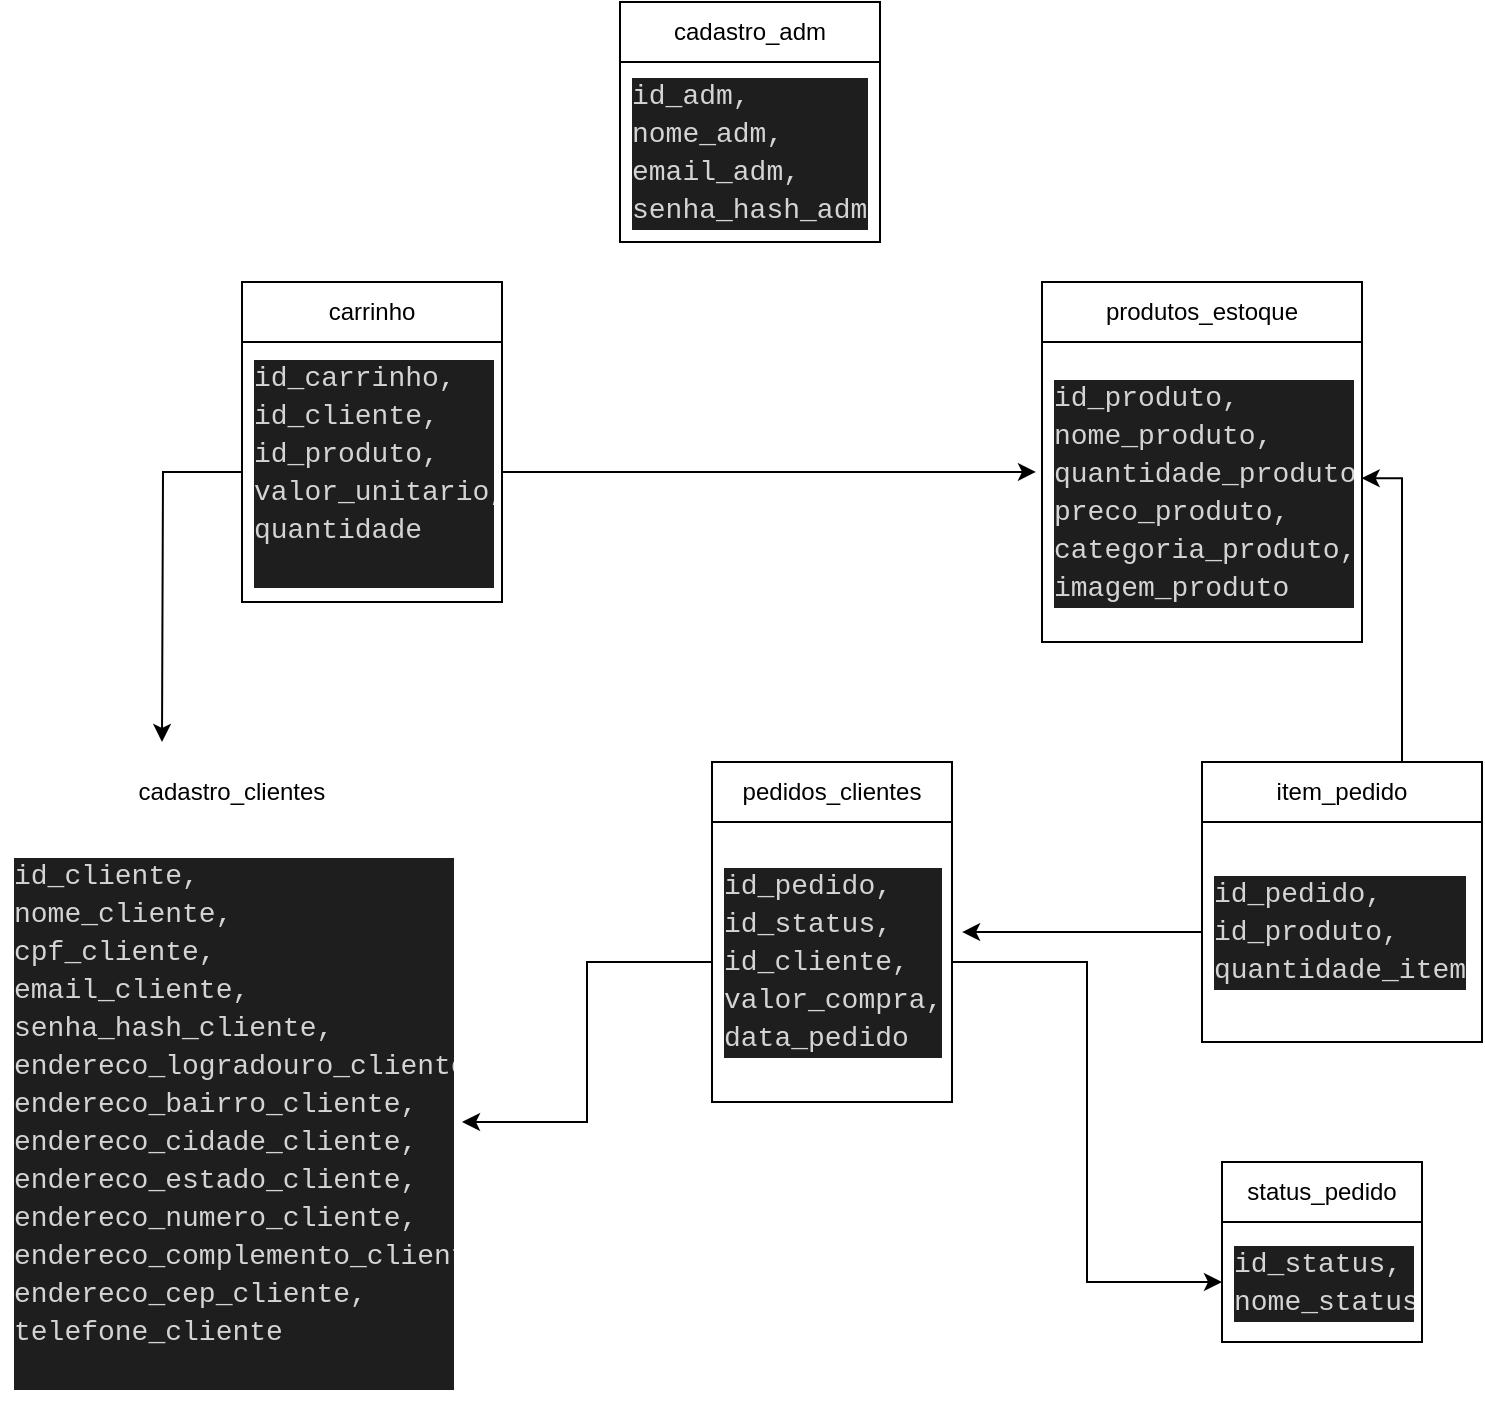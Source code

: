 <mxfile version="24.7.17">
  <diagram name="Página-1" id="9RDpEpShluZt74Hfeb8A">
    <mxGraphModel dx="978" dy="473" grid="1" gridSize="10" guides="1" tooltips="1" connect="1" arrows="1" fold="1" page="1" pageScale="1" pageWidth="827" pageHeight="1169" math="0" shadow="0">
      <root>
        <mxCell id="0" />
        <mxCell id="1" parent="0" />
        <mxCell id="ytBvBWQaOX9udlVGzofE-1" value="cadastro_clientes" style="swimlane;fontStyle=0;childLayout=stackLayout;horizontal=1;startSize=30;horizontalStack=0;resizeParent=1;resizeParentMax=0;resizeLast=0;collapsible=1;marginBottom=0;whiteSpace=wrap;html=1;strokeColor=#FFFFFF;" vertex="1" parent="1">
          <mxGeometry x="40" y="400" width="230" height="330" as="geometry" />
        </mxCell>
        <mxCell id="ytBvBWQaOX9udlVGzofE-2" value="&lt;div style=&quot;color: rgb(212, 212, 212); background-color: rgb(30, 30, 30); font-family: Consolas, &amp;quot;Courier New&amp;quot;, monospace; font-size: 14px; line-height: 19px; white-space: pre;&quot;&gt;&lt;div&gt;id_cliente,&lt;/div&gt;&lt;div&gt;nome_cliente,&lt;/div&gt;&lt;div&gt;cpf_cliente,&lt;/div&gt;&lt;div&gt;email_cliente,&lt;/div&gt;&lt;div&gt;senha_hash_cliente,&lt;/div&gt;&lt;div&gt;endereco_logradouro_cliente,&lt;/div&gt;&lt;div&gt;endereco_bairro_cliente,&lt;/div&gt;&lt;div&gt;endereco_cidade_cliente,&lt;/div&gt;&lt;div&gt;endereco_estado_cliente,&lt;/div&gt;&lt;div&gt;endereco_numero_cliente,&lt;/div&gt;&lt;div&gt;endereco_complemento_cliente,&lt;/div&gt;&lt;div&gt;endereco_cep_cliente,&lt;/div&gt;&lt;div&gt;telefone_cliente&lt;/div&gt;&lt;div&gt;&lt;br&gt;&lt;/div&gt;&lt;/div&gt;" style="text;strokeColor=none;fillColor=none;align=left;verticalAlign=middle;spacingLeft=4;spacingRight=4;overflow=hidden;points=[[0,0.5],[1,0.5]];portConstraint=eastwest;rotatable=0;whiteSpace=wrap;html=1;" vertex="1" parent="ytBvBWQaOX9udlVGzofE-1">
          <mxGeometry y="30" width="230" height="300" as="geometry" />
        </mxCell>
        <mxCell id="ytBvBWQaOX9udlVGzofE-5" value="cadastro_adm" style="swimlane;fontStyle=0;childLayout=stackLayout;horizontal=1;startSize=30;horizontalStack=0;resizeParent=1;resizeParentMax=0;resizeLast=0;collapsible=1;marginBottom=0;whiteSpace=wrap;html=1;" vertex="1" parent="1">
          <mxGeometry x="349" y="20" width="130" height="120" as="geometry" />
        </mxCell>
        <mxCell id="ytBvBWQaOX9udlVGzofE-6" value="&lt;div style=&quot;color: rgb(212, 212, 212); background-color: rgb(30, 30, 30); font-family: Consolas, &amp;quot;Courier New&amp;quot;, monospace; font-size: 14px; line-height: 19px; white-space: pre;&quot;&gt;&lt;div&gt;id_adm,&lt;/div&gt;&lt;div&gt;nome_adm,&lt;/div&gt;&lt;div&gt;email_adm,&lt;/div&gt;&lt;div&gt;senha_hash_adm&lt;/div&gt;&lt;/div&gt;" style="text;strokeColor=none;fillColor=none;align=left;verticalAlign=middle;spacingLeft=4;spacingRight=4;overflow=hidden;points=[[0,0.5],[1,0.5]];portConstraint=eastwest;rotatable=0;whiteSpace=wrap;html=1;" vertex="1" parent="ytBvBWQaOX9udlVGzofE-5">
          <mxGeometry y="30" width="130" height="90" as="geometry" />
        </mxCell>
        <mxCell id="ytBvBWQaOX9udlVGzofE-9" value="produtos_estoque" style="swimlane;fontStyle=0;childLayout=stackLayout;horizontal=1;startSize=30;horizontalStack=0;resizeParent=1;resizeParentMax=0;resizeLast=0;collapsible=1;marginBottom=0;whiteSpace=wrap;html=1;" vertex="1" parent="1">
          <mxGeometry x="560" y="160" width="160" height="180" as="geometry" />
        </mxCell>
        <mxCell id="ytBvBWQaOX9udlVGzofE-10" value="&lt;div style=&quot;color: rgb(212, 212, 212); background-color: rgb(30, 30, 30); font-family: Consolas, &amp;quot;Courier New&amp;quot;, monospace; font-size: 14px; line-height: 19px; white-space: pre;&quot;&gt;&lt;div&gt;id_produto,&lt;/div&gt;&lt;div&gt;nome_produto,&lt;/div&gt;&lt;div&gt;quantidade_produto,&lt;/div&gt;&lt;div&gt;preco_produto,&lt;/div&gt;&lt;div&gt;categoria_produto,&lt;/div&gt;&lt;div&gt;imagem_produto&lt;/div&gt;&lt;/div&gt;" style="text;strokeColor=none;fillColor=none;align=left;verticalAlign=middle;spacingLeft=4;spacingRight=4;overflow=hidden;points=[[0,0.5],[1,0.5]];portConstraint=eastwest;rotatable=0;whiteSpace=wrap;html=1;" vertex="1" parent="ytBvBWQaOX9udlVGzofE-9">
          <mxGeometry y="30" width="160" height="150" as="geometry" />
        </mxCell>
        <mxCell id="ytBvBWQaOX9udlVGzofE-17" value="item_pedido" style="swimlane;fontStyle=0;childLayout=stackLayout;horizontal=1;startSize=30;horizontalStack=0;resizeParent=1;resizeParentMax=0;resizeLast=0;collapsible=1;marginBottom=0;whiteSpace=wrap;html=1;" vertex="1" parent="1">
          <mxGeometry x="640" y="400" width="140" height="140" as="geometry" />
        </mxCell>
        <mxCell id="ytBvBWQaOX9udlVGzofE-18" value="&lt;div style=&quot;color: rgb(212, 212, 212); background-color: rgb(30, 30, 30); font-family: Consolas, &amp;quot;Courier New&amp;quot;, monospace; font-size: 14px; line-height: 19px; white-space: pre;&quot;&gt;&lt;div&gt;id_pedido,&lt;/div&gt;&lt;div&gt;id_produto,&lt;/div&gt;&lt;div&gt;quantidade_item&lt;/div&gt;&lt;/div&gt;" style="text;strokeColor=none;fillColor=none;align=left;verticalAlign=middle;spacingLeft=4;spacingRight=4;overflow=hidden;points=[[0,0.5],[1,0.5]];portConstraint=eastwest;rotatable=0;whiteSpace=wrap;html=1;" vertex="1" parent="ytBvBWQaOX9udlVGzofE-17">
          <mxGeometry y="30" width="140" height="110" as="geometry" />
        </mxCell>
        <mxCell id="ytBvBWQaOX9udlVGzofE-21" value="pedidos_clientes" style="swimlane;fontStyle=0;childLayout=stackLayout;horizontal=1;startSize=30;horizontalStack=0;resizeParent=1;resizeParentMax=0;resizeLast=0;collapsible=1;marginBottom=0;whiteSpace=wrap;html=1;" vertex="1" parent="1">
          <mxGeometry x="395" y="400" width="120" height="170" as="geometry" />
        </mxCell>
        <mxCell id="ytBvBWQaOX9udlVGzofE-22" value="&lt;div style=&quot;color: rgb(212, 212, 212); background-color: rgb(30, 30, 30); font-family: Consolas, &amp;quot;Courier New&amp;quot;, monospace; font-size: 14px; line-height: 19px; white-space: pre;&quot;&gt;&lt;div&gt;id_pedido,&lt;/div&gt;&lt;div&gt;id_status,&lt;/div&gt;&lt;div&gt;id_cliente,&lt;/div&gt;&lt;div&gt;valor_compra,&lt;/div&gt;&lt;div&gt;data_pedido&lt;/div&gt;&lt;/div&gt;" style="text;strokeColor=none;fillColor=none;align=left;verticalAlign=middle;spacingLeft=4;spacingRight=4;overflow=hidden;points=[[0,0.5],[1,0.5]];portConstraint=eastwest;rotatable=0;whiteSpace=wrap;html=1;" vertex="1" parent="ytBvBWQaOX9udlVGzofE-21">
          <mxGeometry y="30" width="120" height="140" as="geometry" />
        </mxCell>
        <mxCell id="ytBvBWQaOX9udlVGzofE-31" value="status_pedido" style="swimlane;fontStyle=0;childLayout=stackLayout;horizontal=1;startSize=30;horizontalStack=0;resizeParent=1;resizeParentMax=0;resizeLast=0;collapsible=1;marginBottom=0;whiteSpace=wrap;html=1;" vertex="1" parent="1">
          <mxGeometry x="650" y="600" width="100" height="90" as="geometry" />
        </mxCell>
        <mxCell id="ytBvBWQaOX9udlVGzofE-32" value="&lt;div style=&quot;color: rgb(212, 212, 212); background-color: rgb(30, 30, 30); font-family: Consolas, &amp;quot;Courier New&amp;quot;, monospace; font-size: 14px; line-height: 19px; white-space: pre;&quot;&gt;&lt;div&gt;id_status,&lt;/div&gt;&lt;div&gt;nome_status&lt;/div&gt;&lt;/div&gt;" style="text;strokeColor=none;fillColor=none;align=left;verticalAlign=middle;spacingLeft=4;spacingRight=4;overflow=hidden;points=[[0,0.5],[1,0.5]];portConstraint=eastwest;rotatable=0;whiteSpace=wrap;html=1;" vertex="1" parent="ytBvBWQaOX9udlVGzofE-31">
          <mxGeometry y="30" width="100" height="60" as="geometry" />
        </mxCell>
        <mxCell id="ytBvBWQaOX9udlVGzofE-13" value="carrinho" style="swimlane;fontStyle=0;childLayout=stackLayout;horizontal=1;startSize=30;horizontalStack=0;resizeParent=1;resizeParentMax=0;resizeLast=0;collapsible=1;marginBottom=0;whiteSpace=wrap;html=1;" vertex="1" parent="1">
          <mxGeometry x="160" y="160" width="130" height="160" as="geometry" />
        </mxCell>
        <mxCell id="ytBvBWQaOX9udlVGzofE-45" style="edgeStyle=orthogonalEdgeStyle;rounded=0;orthogonalLoop=1;jettySize=auto;html=1;" edge="1" parent="ytBvBWQaOX9udlVGzofE-13" source="ytBvBWQaOX9udlVGzofE-14">
          <mxGeometry relative="1" as="geometry">
            <mxPoint x="-40" y="230" as="targetPoint" />
          </mxGeometry>
        </mxCell>
        <mxCell id="ytBvBWQaOX9udlVGzofE-14" value="&lt;div style=&quot;color: rgb(212, 212, 212); background-color: rgb(30, 30, 30); font-family: Consolas, &amp;quot;Courier New&amp;quot;, monospace; font-size: 14px; line-height: 19px; white-space: pre;&quot;&gt;&lt;div&gt;id_carrinho,&lt;/div&gt;&lt;div&gt;id_cliente,&lt;/div&gt;&lt;div&gt;id_produto,&lt;/div&gt;&lt;div&gt;valor_unitario,&lt;/div&gt;&lt;div&gt;quantidade&lt;/div&gt;&lt;br&gt;&lt;/div&gt;" style="text;strokeColor=none;fillColor=none;align=left;verticalAlign=middle;spacingLeft=4;spacingRight=4;overflow=hidden;points=[[0,0.5],[1,0.5]];portConstraint=eastwest;rotatable=0;whiteSpace=wrap;html=1;" vertex="1" parent="ytBvBWQaOX9udlVGzofE-13">
          <mxGeometry y="30" width="130" height="130" as="geometry" />
        </mxCell>
        <mxCell id="ytBvBWQaOX9udlVGzofE-41" style="edgeStyle=orthogonalEdgeStyle;rounded=0;orthogonalLoop=1;jettySize=auto;html=1;entryX=-0.019;entryY=0.433;entryDx=0;entryDy=0;entryPerimeter=0;" edge="1" parent="1" source="ytBvBWQaOX9udlVGzofE-14" target="ytBvBWQaOX9udlVGzofE-10">
          <mxGeometry relative="1" as="geometry" />
        </mxCell>
        <mxCell id="ytBvBWQaOX9udlVGzofE-44" style="edgeStyle=orthogonalEdgeStyle;rounded=0;orthogonalLoop=1;jettySize=auto;html=1;entryX=1;entryY=0.5;entryDx=0;entryDy=0;" edge="1" parent="1" source="ytBvBWQaOX9udlVGzofE-22" target="ytBvBWQaOX9udlVGzofE-2">
          <mxGeometry relative="1" as="geometry" />
        </mxCell>
        <mxCell id="ytBvBWQaOX9udlVGzofE-47" style="edgeStyle=orthogonalEdgeStyle;rounded=0;orthogonalLoop=1;jettySize=auto;html=1;entryX=0;entryY=0.5;entryDx=0;entryDy=0;" edge="1" parent="1" source="ytBvBWQaOX9udlVGzofE-22" target="ytBvBWQaOX9udlVGzofE-32">
          <mxGeometry relative="1" as="geometry" />
        </mxCell>
        <mxCell id="ytBvBWQaOX9udlVGzofE-49" style="edgeStyle=orthogonalEdgeStyle;rounded=0;orthogonalLoop=1;jettySize=auto;html=1;entryX=0.999;entryY=0.454;entryDx=0;entryDy=0;entryPerimeter=0;" edge="1" parent="1" source="ytBvBWQaOX9udlVGzofE-17" target="ytBvBWQaOX9udlVGzofE-10">
          <mxGeometry relative="1" as="geometry">
            <Array as="points">
              <mxPoint x="740" y="258" />
            </Array>
          </mxGeometry>
        </mxCell>
        <mxCell id="ytBvBWQaOX9udlVGzofE-50" style="edgeStyle=orthogonalEdgeStyle;rounded=0;orthogonalLoop=1;jettySize=auto;html=1;entryX=1.042;entryY=0.393;entryDx=0;entryDy=0;entryPerimeter=0;" edge="1" parent="1" source="ytBvBWQaOX9udlVGzofE-18" target="ytBvBWQaOX9udlVGzofE-22">
          <mxGeometry relative="1" as="geometry" />
        </mxCell>
      </root>
    </mxGraphModel>
  </diagram>
</mxfile>
